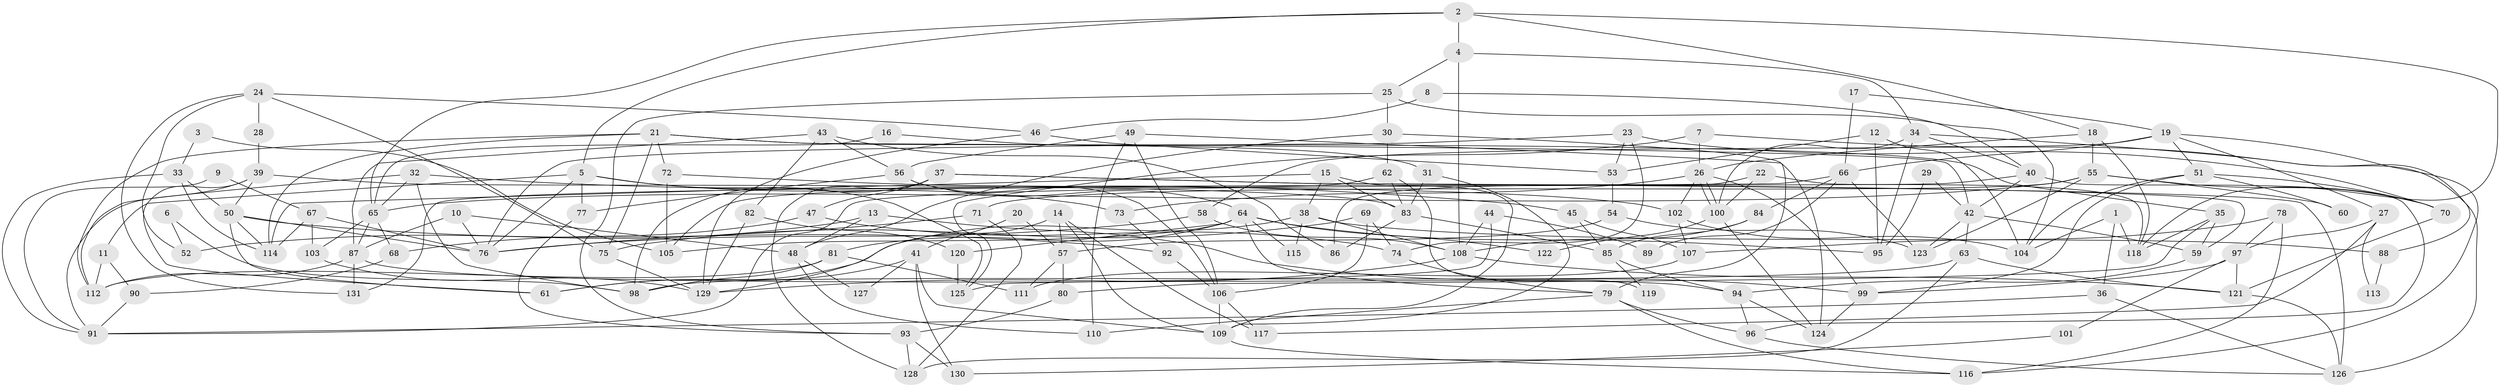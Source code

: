 // coarse degree distribution, {2: 0.1076923076923077, 3: 0.18461538461538463, 4: 0.2, 5: 0.26153846153846155, 7: 0.03076923076923077, 11: 0.09230769230769231, 6: 0.06153846153846154, 10: 0.03076923076923077, 8: 0.015384615384615385, 13: 0.015384615384615385}
// Generated by graph-tools (version 1.1) at 2025/52/03/04/25 21:52:13]
// undirected, 131 vertices, 262 edges
graph export_dot {
graph [start="1"]
  node [color=gray90,style=filled];
  1;
  2;
  3;
  4;
  5;
  6;
  7;
  8;
  9;
  10;
  11;
  12;
  13;
  14;
  15;
  16;
  17;
  18;
  19;
  20;
  21;
  22;
  23;
  24;
  25;
  26;
  27;
  28;
  29;
  30;
  31;
  32;
  33;
  34;
  35;
  36;
  37;
  38;
  39;
  40;
  41;
  42;
  43;
  44;
  45;
  46;
  47;
  48;
  49;
  50;
  51;
  52;
  53;
  54;
  55;
  56;
  57;
  58;
  59;
  60;
  61;
  62;
  63;
  64;
  65;
  66;
  67;
  68;
  69;
  70;
  71;
  72;
  73;
  74;
  75;
  76;
  77;
  78;
  79;
  80;
  81;
  82;
  83;
  84;
  85;
  86;
  87;
  88;
  89;
  90;
  91;
  92;
  93;
  94;
  95;
  96;
  97;
  98;
  99;
  100;
  101;
  102;
  103;
  104;
  105;
  106;
  107;
  108;
  109;
  110;
  111;
  112;
  113;
  114;
  115;
  116;
  117;
  118;
  119;
  120;
  121;
  122;
  123;
  124;
  125;
  126;
  127;
  128;
  129;
  130;
  131;
  1 -- 118;
  1 -- 104;
  1 -- 36;
  2 -- 65;
  2 -- 4;
  2 -- 5;
  2 -- 18;
  2 -- 118;
  3 -- 105;
  3 -- 33;
  4 -- 108;
  4 -- 34;
  4 -- 25;
  5 -- 77;
  5 -- 11;
  5 -- 73;
  5 -- 76;
  5 -- 125;
  6 -- 98;
  6 -- 52;
  7 -- 126;
  7 -- 26;
  7 -- 125;
  8 -- 40;
  8 -- 46;
  9 -- 91;
  9 -- 67;
  10 -- 76;
  10 -- 87;
  10 -- 48;
  11 -- 112;
  11 -- 90;
  12 -- 104;
  12 -- 95;
  12 -- 53;
  13 -- 48;
  13 -- 99;
  13 -- 52;
  14 -- 129;
  14 -- 117;
  14 -- 57;
  14 -- 109;
  15 -- 83;
  15 -- 109;
  15 -- 38;
  15 -- 114;
  16 -- 65;
  16 -- 31;
  17 -- 66;
  17 -- 19;
  18 -- 55;
  18 -- 26;
  18 -- 118;
  19 -- 58;
  19 -- 116;
  19 -- 27;
  19 -- 51;
  19 -- 66;
  20 -- 57;
  20 -- 41;
  21 -- 112;
  21 -- 42;
  21 -- 35;
  21 -- 72;
  21 -- 75;
  21 -- 114;
  22 -- 86;
  22 -- 118;
  22 -- 100;
  23 -- 74;
  23 -- 70;
  23 -- 53;
  23 -- 76;
  24 -- 75;
  24 -- 131;
  24 -- 28;
  24 -- 46;
  24 -- 52;
  25 -- 30;
  25 -- 93;
  25 -- 104;
  26 -- 100;
  26 -- 100;
  26 -- 73;
  26 -- 99;
  26 -- 102;
  27 -- 97;
  27 -- 113;
  27 -- 117;
  28 -- 39;
  29 -- 95;
  29 -- 42;
  30 -- 79;
  30 -- 62;
  30 -- 48;
  31 -- 109;
  31 -- 83;
  32 -- 98;
  32 -- 45;
  32 -- 65;
  32 -- 112;
  33 -- 50;
  33 -- 114;
  33 -- 91;
  34 -- 40;
  34 -- 100;
  34 -- 88;
  34 -- 95;
  35 -- 118;
  35 -- 59;
  35 -- 80;
  36 -- 126;
  36 -- 91;
  37 -- 126;
  37 -- 128;
  37 -- 47;
  37 -- 59;
  37 -- 98;
  38 -- 61;
  38 -- 88;
  38 -- 108;
  38 -- 115;
  39 -- 50;
  39 -- 91;
  39 -- 61;
  39 -- 83;
  40 -- 42;
  40 -- 91;
  40 -- 96;
  41 -- 109;
  41 -- 61;
  41 -- 127;
  41 -- 130;
  42 -- 63;
  42 -- 59;
  42 -- 123;
  43 -- 82;
  43 -- 87;
  43 -- 56;
  43 -- 86;
  44 -- 125;
  44 -- 108;
  44 -- 89;
  45 -- 85;
  45 -- 107;
  46 -- 53;
  46 -- 129;
  47 -- 68;
  47 -- 74;
  48 -- 110;
  48 -- 127;
  49 -- 110;
  49 -- 56;
  49 -- 106;
  49 -- 124;
  50 -- 76;
  50 -- 114;
  50 -- 61;
  50 -- 92;
  51 -- 99;
  51 -- 60;
  51 -- 70;
  51 -- 104;
  53 -- 54;
  54 -- 123;
  54 -- 57;
  55 -- 65;
  55 -- 70;
  55 -- 60;
  55 -- 71;
  55 -- 123;
  56 -- 106;
  56 -- 64;
  56 -- 77;
  57 -- 80;
  57 -- 111;
  58 -- 108;
  58 -- 76;
  59 -- 94;
  62 -- 83;
  62 -- 105;
  62 -- 119;
  63 -- 98;
  63 -- 128;
  63 -- 121;
  64 -- 81;
  64 -- 79;
  64 -- 95;
  64 -- 105;
  64 -- 115;
  64 -- 120;
  64 -- 122;
  65 -- 103;
  65 -- 68;
  65 -- 87;
  66 -- 123;
  66 -- 84;
  66 -- 89;
  66 -- 131;
  67 -- 114;
  67 -- 76;
  67 -- 103;
  68 -- 90;
  69 -- 106;
  69 -- 74;
  69 -- 75;
  70 -- 121;
  71 -- 76;
  71 -- 128;
  72 -- 102;
  72 -- 105;
  73 -- 92;
  74 -- 79;
  75 -- 129;
  77 -- 93;
  78 -- 116;
  78 -- 97;
  78 -- 107;
  79 -- 96;
  79 -- 110;
  79 -- 116;
  80 -- 93;
  81 -- 111;
  81 -- 112;
  81 -- 98;
  82 -- 129;
  82 -- 120;
  83 -- 85;
  83 -- 86;
  84 -- 108;
  84 -- 85;
  85 -- 94;
  85 -- 119;
  87 -- 94;
  87 -- 112;
  87 -- 131;
  88 -- 113;
  90 -- 91;
  92 -- 106;
  93 -- 128;
  93 -- 130;
  94 -- 124;
  94 -- 96;
  96 -- 126;
  97 -- 99;
  97 -- 121;
  97 -- 101;
  99 -- 124;
  100 -- 122;
  100 -- 124;
  101 -- 130;
  102 -- 104;
  102 -- 107;
  103 -- 129;
  106 -- 109;
  106 -- 117;
  107 -- 111;
  108 -- 129;
  108 -- 121;
  109 -- 116;
  120 -- 125;
  121 -- 126;
}
